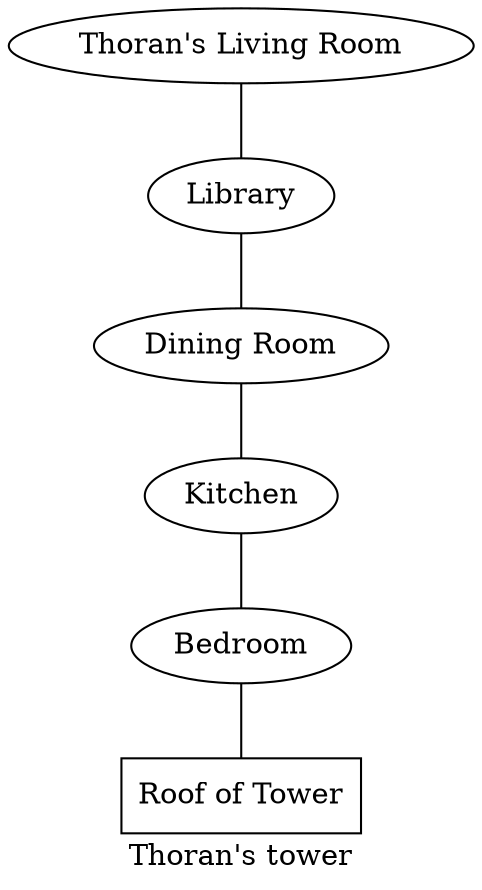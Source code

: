 graph cluster_thoran_tower {
        label="Thoran's tower"
        style=filled
        color=lightgrey

        Thoran_library[label="Library"]
        Thoran_dining_room[label="Dining Room"]
        Thoran_kitchen[label="Kitchen"]
        Thoran_bedroom[label="Bedroom"]
        Thoran_roof[label="Roof of Tower" shape="box"]

        "Thoran's Living Room" -- Thoran_library -- Thoran_dining_room -- Thoran_kitchen -- Thoran_bedroom -- Thoran_roof
}
